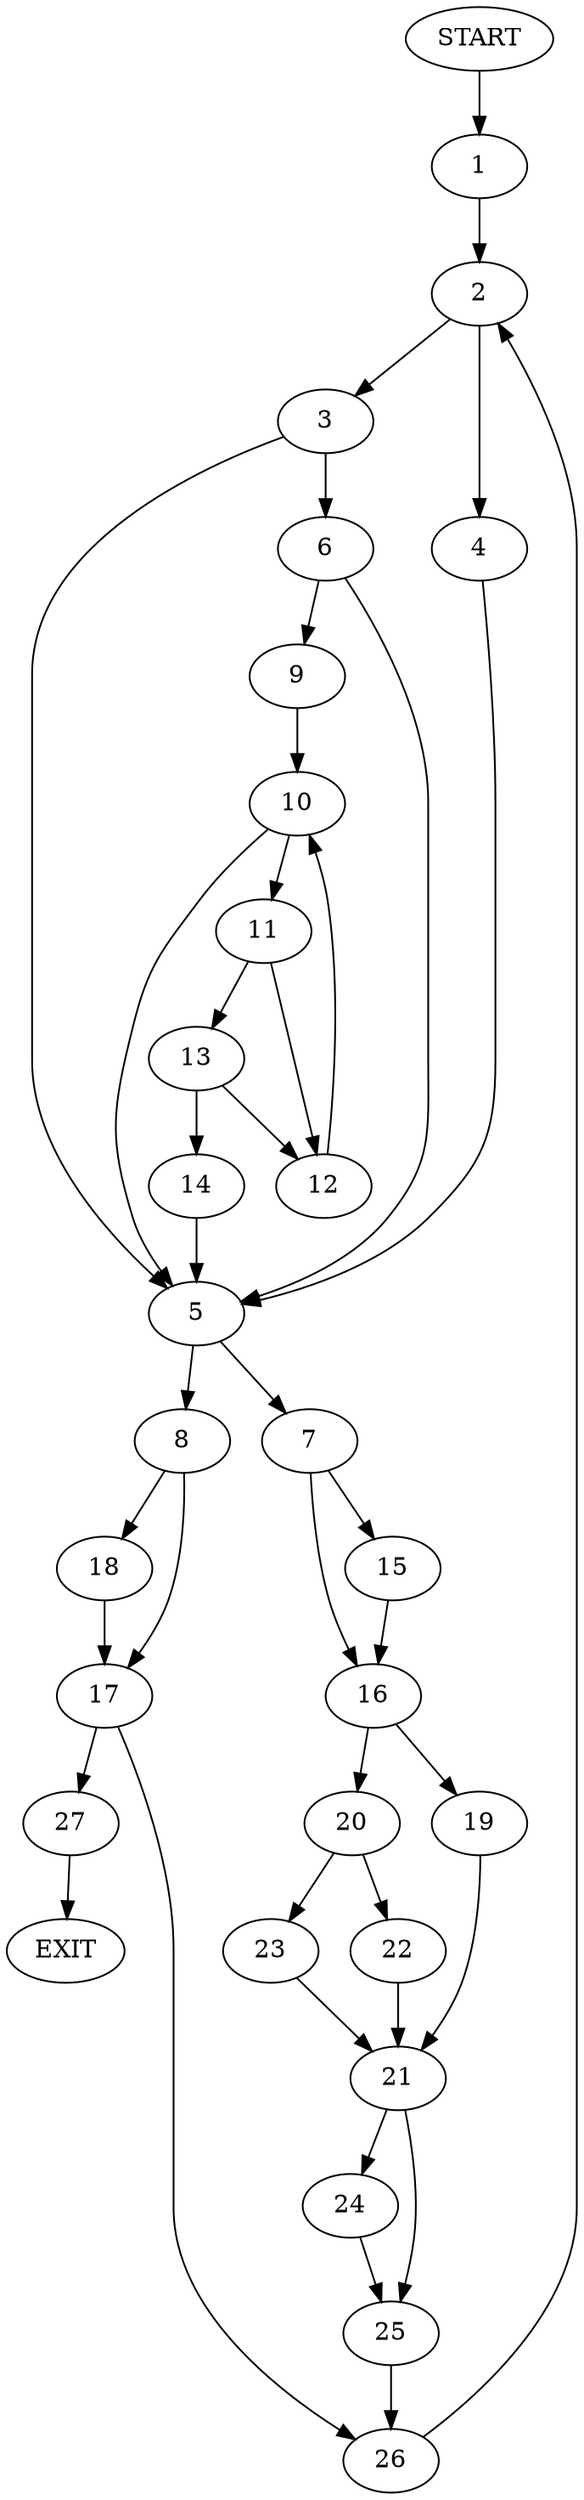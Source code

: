 digraph {
0 [label="START"]
28 [label="EXIT"]
0 -> 1
1 -> 2
2 -> 3
2 -> 4
4 -> 5
3 -> 6
3 -> 5
5 -> 7
5 -> 8
6 -> 5
6 -> 9
9 -> 10
10 -> 5
10 -> 11
11 -> 12
11 -> 13
13 -> 12
13 -> 14
12 -> 10
14 -> 5
7 -> 15
7 -> 16
8 -> 17
8 -> 18
15 -> 16
16 -> 19
16 -> 20
19 -> 21
20 -> 22
20 -> 23
21 -> 24
21 -> 25
22 -> 21
23 -> 21
25 -> 26
24 -> 25
26 -> 2
18 -> 17
17 -> 27
17 -> 26
27 -> 28
}
